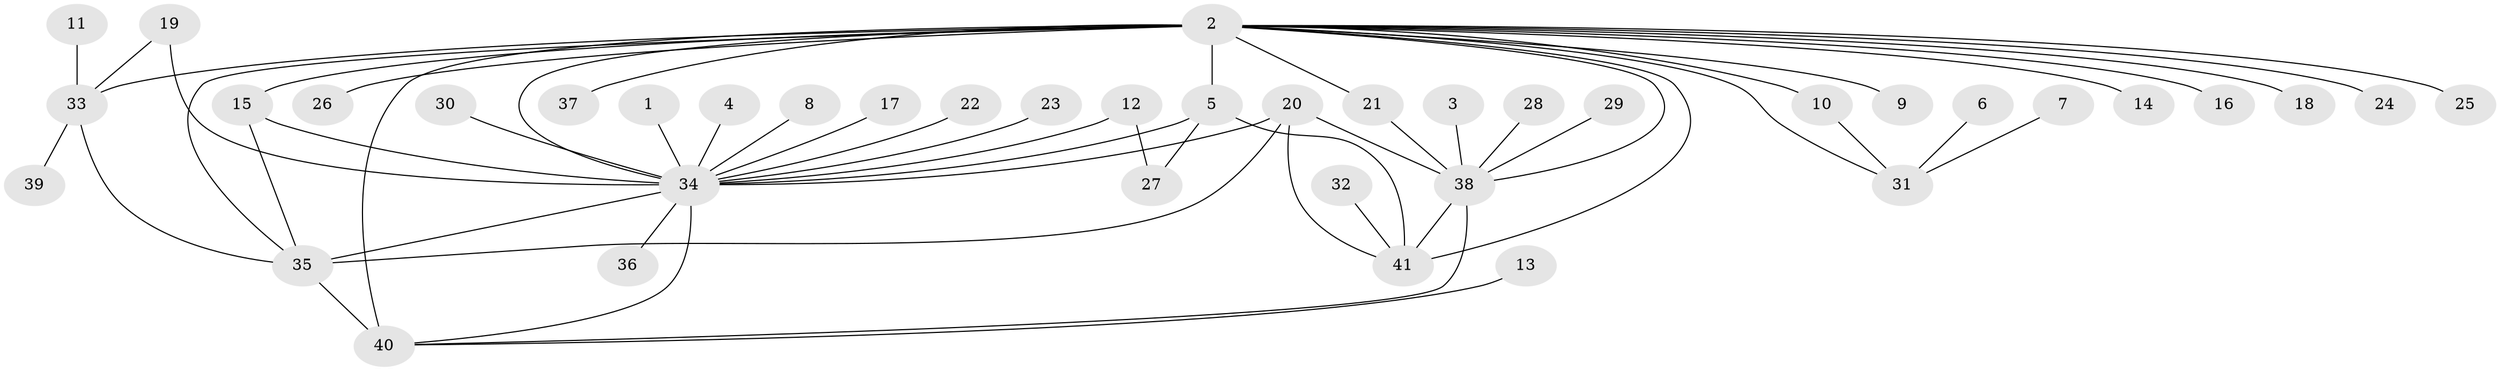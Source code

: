 // original degree distribution, {24: 0.012345679012345678, 6: 0.024691358024691357, 20: 0.012345679012345678, 1: 0.5308641975308642, 5: 0.024691358024691357, 7: 0.024691358024691357, 10: 0.012345679012345678, 3: 0.13580246913580246, 2: 0.14814814814814814, 4: 0.07407407407407407}
// Generated by graph-tools (version 1.1) at 2025/26/03/09/25 03:26:07]
// undirected, 41 vertices, 57 edges
graph export_dot {
graph [start="1"]
  node [color=gray90,style=filled];
  1;
  2;
  3;
  4;
  5;
  6;
  7;
  8;
  9;
  10;
  11;
  12;
  13;
  14;
  15;
  16;
  17;
  18;
  19;
  20;
  21;
  22;
  23;
  24;
  25;
  26;
  27;
  28;
  29;
  30;
  31;
  32;
  33;
  34;
  35;
  36;
  37;
  38;
  39;
  40;
  41;
  1 -- 34 [weight=1.0];
  2 -- 5 [weight=1.0];
  2 -- 9 [weight=1.0];
  2 -- 10 [weight=1.0];
  2 -- 14 [weight=1.0];
  2 -- 15 [weight=1.0];
  2 -- 16 [weight=1.0];
  2 -- 18 [weight=1.0];
  2 -- 21 [weight=1.0];
  2 -- 24 [weight=1.0];
  2 -- 25 [weight=1.0];
  2 -- 26 [weight=1.0];
  2 -- 31 [weight=1.0];
  2 -- 33 [weight=2.0];
  2 -- 34 [weight=2.0];
  2 -- 35 [weight=2.0];
  2 -- 37 [weight=1.0];
  2 -- 38 [weight=1.0];
  2 -- 40 [weight=3.0];
  2 -- 41 [weight=2.0];
  3 -- 38 [weight=1.0];
  4 -- 34 [weight=1.0];
  5 -- 27 [weight=1.0];
  5 -- 34 [weight=1.0];
  5 -- 41 [weight=1.0];
  6 -- 31 [weight=1.0];
  7 -- 31 [weight=1.0];
  8 -- 34 [weight=1.0];
  10 -- 31 [weight=1.0];
  11 -- 33 [weight=1.0];
  12 -- 27 [weight=1.0];
  12 -- 34 [weight=1.0];
  13 -- 40 [weight=1.0];
  15 -- 34 [weight=1.0];
  15 -- 35 [weight=1.0];
  17 -- 34 [weight=1.0];
  19 -- 33 [weight=1.0];
  19 -- 34 [weight=1.0];
  20 -- 34 [weight=1.0];
  20 -- 35 [weight=2.0];
  20 -- 38 [weight=1.0];
  20 -- 41 [weight=1.0];
  21 -- 38 [weight=1.0];
  22 -- 34 [weight=1.0];
  23 -- 34 [weight=1.0];
  28 -- 38 [weight=1.0];
  29 -- 38 [weight=1.0];
  30 -- 34 [weight=1.0];
  32 -- 41 [weight=1.0];
  33 -- 35 [weight=1.0];
  33 -- 39 [weight=1.0];
  34 -- 35 [weight=1.0];
  34 -- 36 [weight=1.0];
  34 -- 40 [weight=1.0];
  35 -- 40 [weight=1.0];
  38 -- 40 [weight=1.0];
  38 -- 41 [weight=1.0];
}
